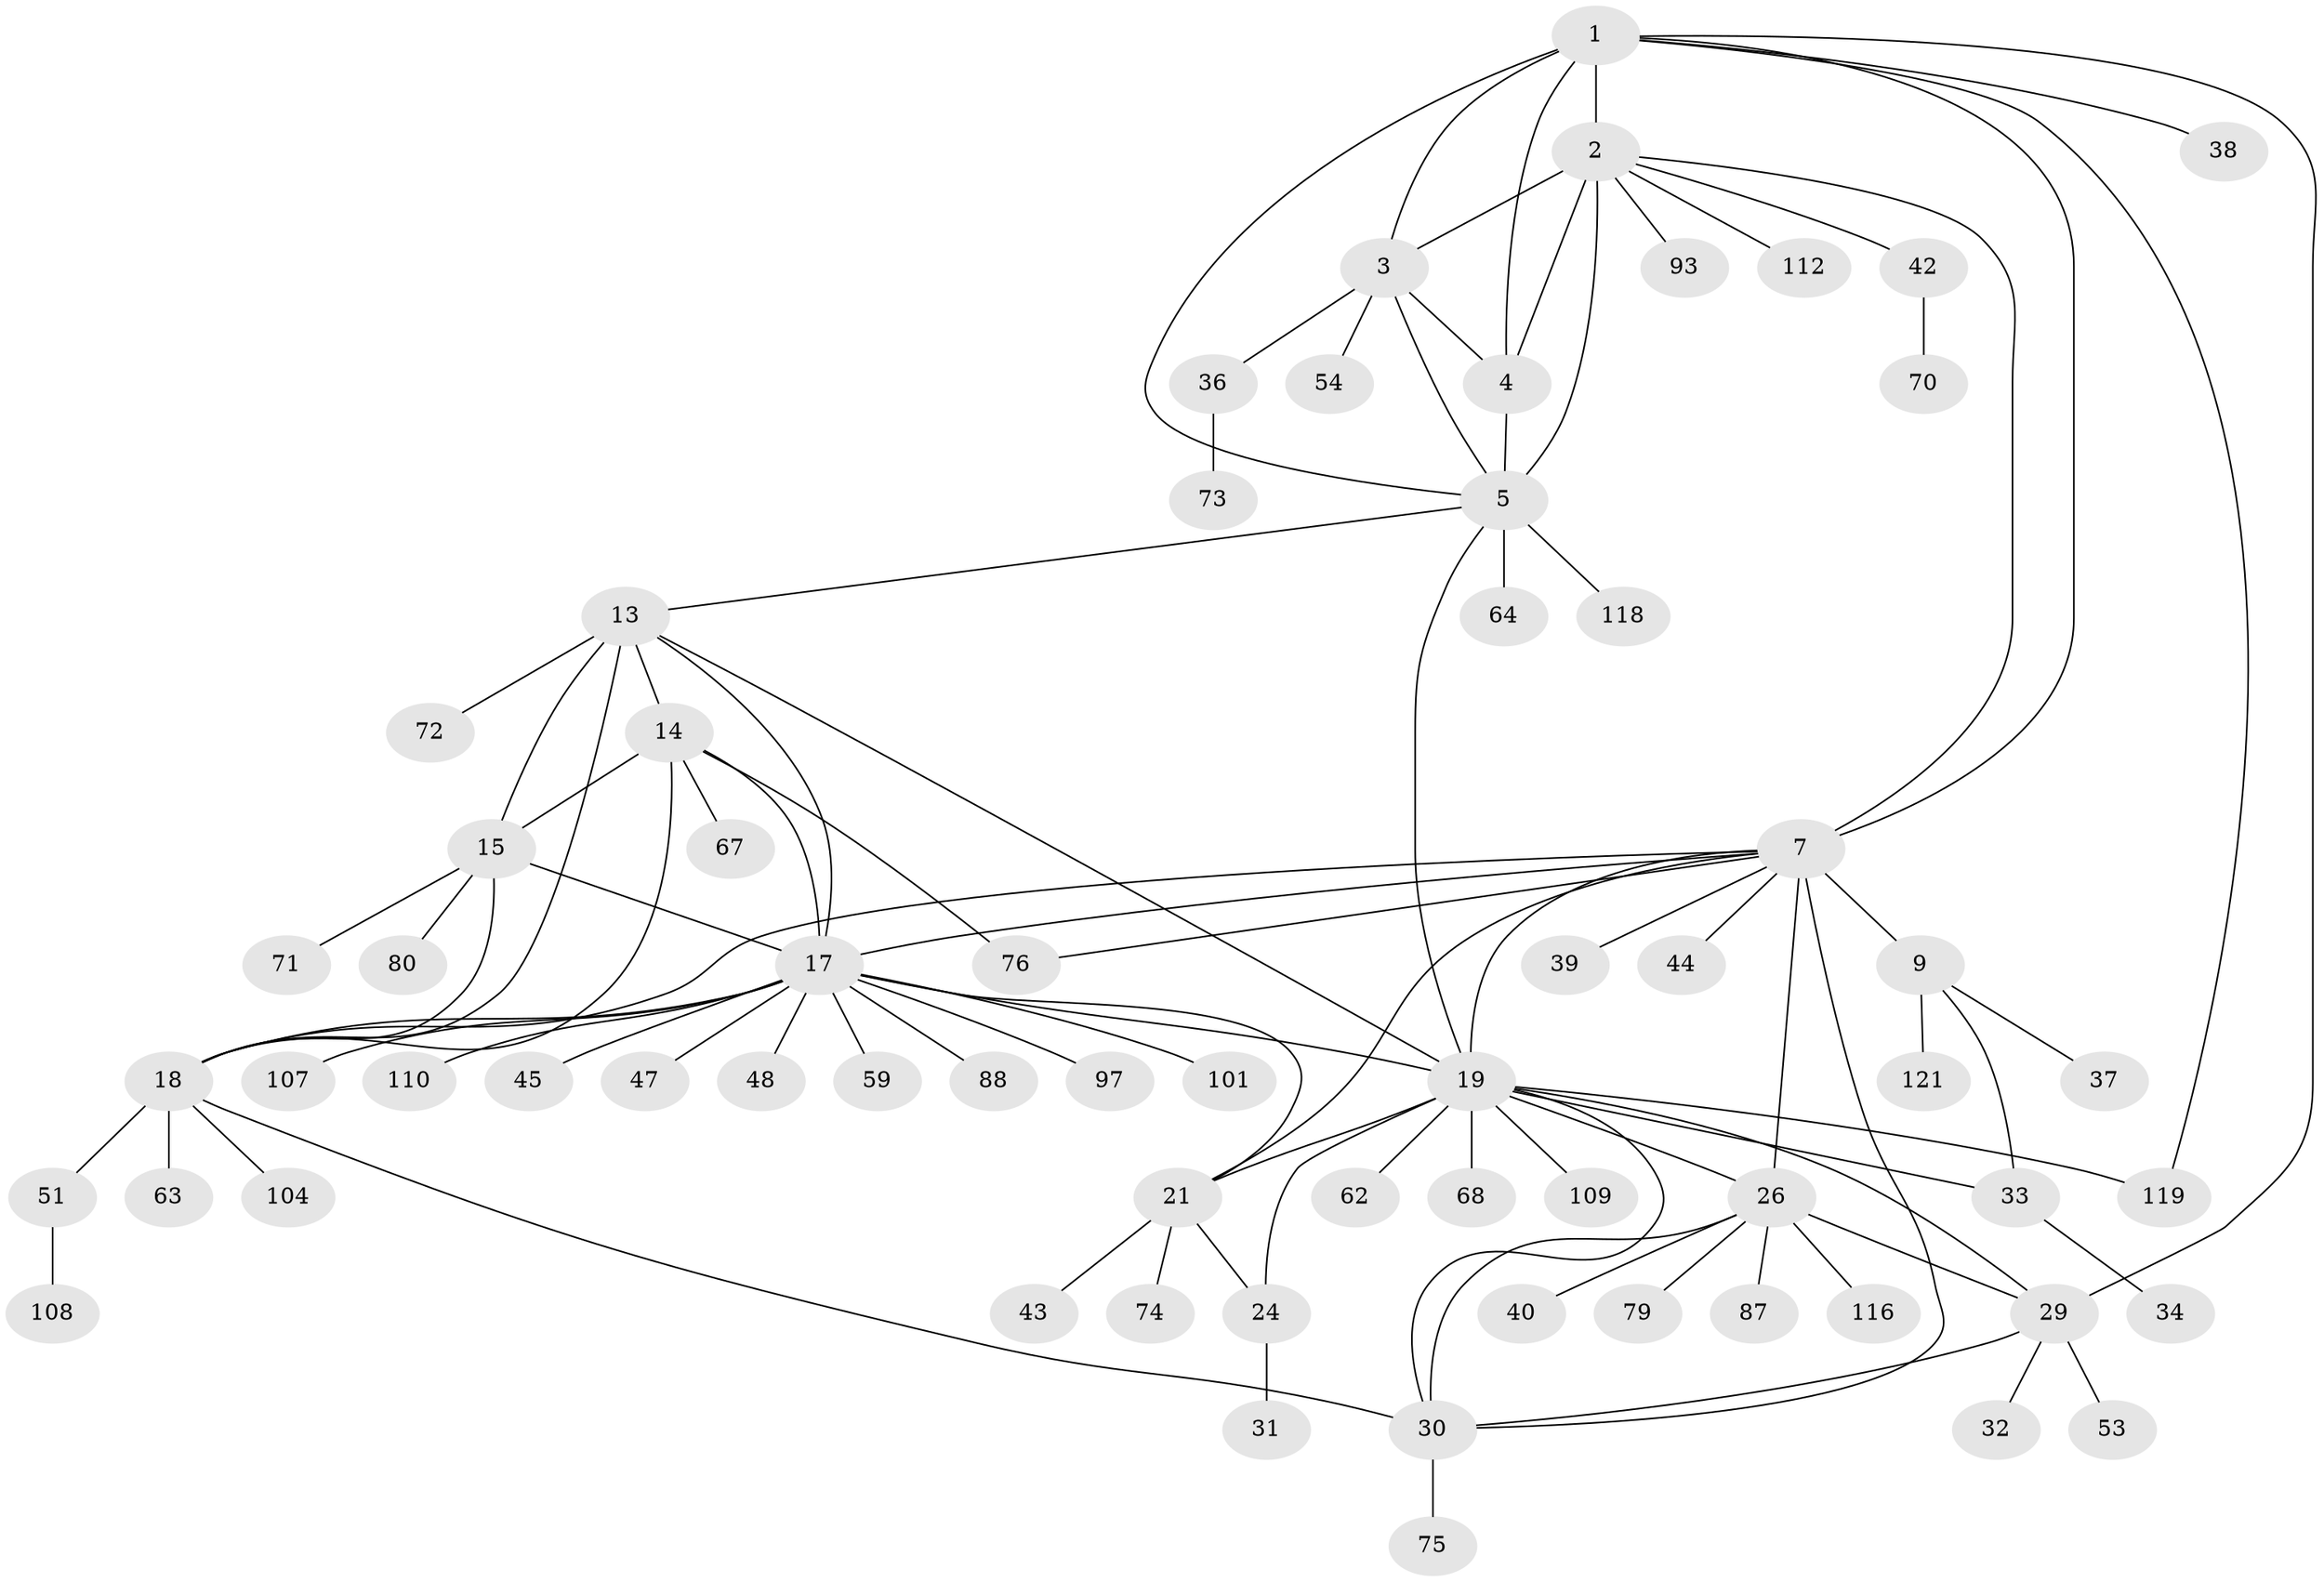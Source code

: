 // original degree distribution, {9: 0.045454545454545456, 8: 0.06060606060606061, 5: 0.022727272727272728, 10: 0.030303030303030304, 7: 0.007575757575757576, 6: 0.030303030303030304, 15: 0.007575757575757576, 17: 0.007575757575757576, 11: 0.015151515151515152, 12: 0.007575757575757576, 1: 0.5757575757575758, 2: 0.17424242424242425, 3: 0.015151515151515152}
// Generated by graph-tools (version 1.1) at 2025/16/03/09/25 04:16:02]
// undirected, 66 vertices, 96 edges
graph export_dot {
graph [start="1"]
  node [color=gray90,style=filled];
  1;
  2 [super="+6+81"];
  3 [super="+41"];
  4;
  5;
  7 [super="+57+82+113+8+12+10"];
  9 [super="+11"];
  13;
  14 [super="+84+83"];
  15 [super="+16"];
  17 [super="+49"];
  18 [super="+56"];
  19 [super="+20+35+22+102+130+95+61+46"];
  21 [super="+23+100+90+122+66"];
  24;
  26 [super="+28+27+86+89+96+99"];
  29;
  30 [super="+50"];
  31;
  32 [super="+117"];
  33;
  34;
  36;
  37;
  38;
  39;
  40;
  42;
  43;
  44;
  45;
  47;
  48;
  51;
  53;
  54;
  59 [super="+91"];
  62;
  63;
  64;
  67;
  68;
  70;
  71;
  72 [super="+132"];
  73;
  74;
  75;
  76;
  79;
  80;
  87;
  88;
  93;
  97;
  101;
  104;
  107;
  108;
  109;
  110;
  112;
  116;
  118;
  119;
  121;
  1 -- 2 [weight=2];
  1 -- 3;
  1 -- 4;
  1 -- 5;
  1 -- 29;
  1 -- 38;
  1 -- 119;
  1 -- 7;
  2 -- 3 [weight=2];
  2 -- 4 [weight=2];
  2 -- 5 [weight=2];
  2 -- 42;
  2 -- 93;
  2 -- 112;
  2 -- 7;
  3 -- 4;
  3 -- 5;
  3 -- 36;
  3 -- 54;
  4 -- 5;
  5 -- 13;
  5 -- 64;
  5 -- 118;
  5 -- 19;
  7 -- 9 [weight=8];
  7 -- 39;
  7 -- 44;
  7 -- 21;
  7 -- 76;
  7 -- 17;
  7 -- 18;
  7 -- 26;
  7 -- 30;
  7 -- 19 [weight=4];
  9 -- 33;
  9 -- 37;
  9 -- 121;
  13 -- 14;
  13 -- 15 [weight=2];
  13 -- 17;
  13 -- 18;
  13 -- 72;
  13 -- 19;
  14 -- 15 [weight=2];
  14 -- 17;
  14 -- 18;
  14 -- 67;
  14 -- 76;
  15 -- 17 [weight=2];
  15 -- 18 [weight=2];
  15 -- 80;
  15 -- 71;
  17 -- 18;
  17 -- 45;
  17 -- 47;
  17 -- 48;
  17 -- 59;
  17 -- 88;
  17 -- 97;
  17 -- 101;
  17 -- 107;
  17 -- 110;
  17 -- 21;
  17 -- 19;
  18 -- 51;
  18 -- 63;
  18 -- 104;
  18 -- 30;
  19 -- 21 [weight=6];
  19 -- 24 [weight=3];
  19 -- 109;
  19 -- 119;
  19 -- 33;
  19 -- 68;
  19 -- 62;
  19 -- 26 [weight=3];
  19 -- 29;
  19 -- 30;
  21 -- 24 [weight=2];
  21 -- 43;
  21 -- 74;
  24 -- 31;
  26 -- 29 [weight=3];
  26 -- 30 [weight=3];
  26 -- 79;
  26 -- 40;
  26 -- 116;
  26 -- 87;
  29 -- 30;
  29 -- 32;
  29 -- 53;
  30 -- 75;
  33 -- 34;
  36 -- 73;
  42 -- 70;
  51 -- 108;
}
